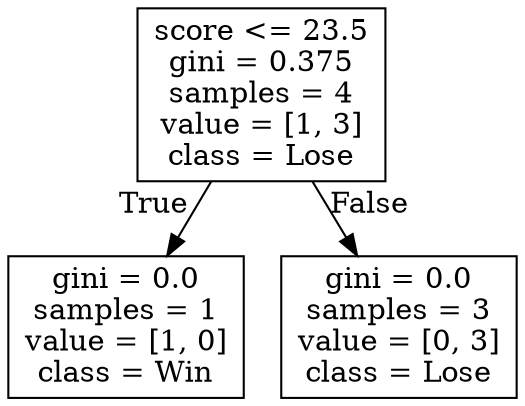 digraph Tree {
node [shape=box] ;
0 [label="score <= 23.5\ngini = 0.375\nsamples = 4\nvalue = [1, 3]\nclass = Lose"] ;
1 [label="gini = 0.0\nsamples = 1\nvalue = [1, 0]\nclass = Win"] ;
0 -> 1 [labeldistance=2.5, labelangle=45, headlabel="True"] ;
2 [label="gini = 0.0\nsamples = 3\nvalue = [0, 3]\nclass = Lose"] ;
0 -> 2 [labeldistance=2.5, labelangle=-45, headlabel="False"] ;
}